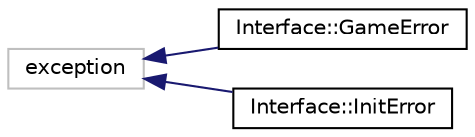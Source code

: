 digraph "Graphical Class Hierarchy"
{
 // LATEX_PDF_SIZE
  edge [fontname="Helvetica",fontsize="10",labelfontname="Helvetica",labelfontsize="10"];
  node [fontname="Helvetica",fontsize="10",shape=record];
  rankdir="LR";
  Node31 [label="exception",height=0.2,width=0.4,color="grey75", fillcolor="white", style="filled",tooltip=" "];
  Node31 -> Node0 [dir="back",color="midnightblue",fontsize="10",style="solid",fontname="Helvetica"];
  Node0 [label="Interface::GameError",height=0.2,width=0.4,color="black", fillcolor="white", style="filled",URL="$class_interface_1_1_game_error.html",tooltip="Exception class that expresses errors ingame."];
  Node31 -> Node33 [dir="back",color="midnightblue",fontsize="10",style="solid",fontname="Helvetica"];
  Node33 [label="Interface::InitError",height=0.2,width=0.4,color="black", fillcolor="white", style="filled",URL="$class_interface_1_1_init_error.html",tooltip="Exception class that expresses errors during the initialization of the game."];
}
